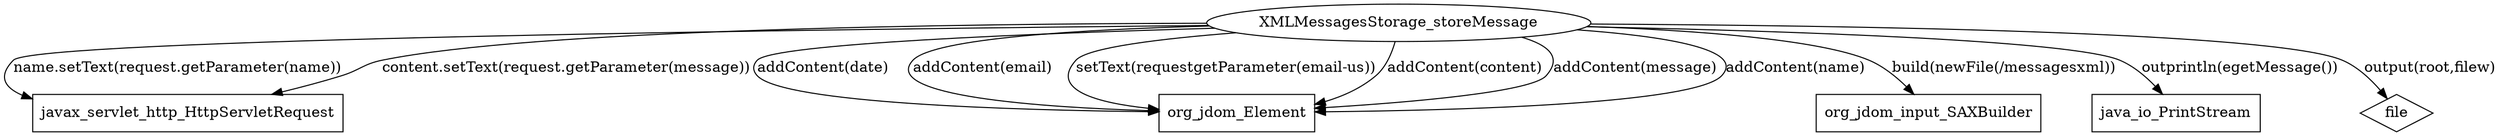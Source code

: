 digraph G{
    XMLMessagesStorage_storeMessage -> javax_servlet_http_HttpServletRequest [label="name.setText(request.getParameter(name))"];
    XMLMessagesStorage_storeMessage -> org_jdom_Element [label="addContent(date)"];
    XMLMessagesStorage_storeMessage -> org_jdom_input_SAXBuilder [label="build(newFile(/messagesxml))"];
    XMLMessagesStorage_storeMessage -> org_jdom_Element [label="addContent(email)"];
    XMLMessagesStorage_storeMessage -> org_jdom_Element [label="setText(requestgetParameter(email-us))"];
    XMLMessagesStorage_storeMessage -> org_jdom_Element [label="addContent(content)"];
    XMLMessagesStorage_storeMessage -> org_jdom_Element [label="addContent(message)"];
    XMLMessagesStorage_storeMessage -> java_io_PrintStream [label="outprintln(egetMessage())"];
    XMLMessagesStorage_storeMessage -> javax_servlet_http_HttpServletRequest [label="content.setText(request.getParameter(message))"];
    XMLMessagesStorage_storeMessage -> file [label="output(root,filew)"];
    XMLMessagesStorage_storeMessage -> org_jdom_Element [label="addContent(name)"];


    org_jdom_input_SAXBuilder [shape=box];
    java_io_PrintStream [shape=box];
    file [shape=diamond];
    XMLMessagesStorage_storeMessage [shape=ellipse];
    org_jdom_Element [shape=box];
    javax_servlet_http_HttpServletRequest [shape=box];
}
